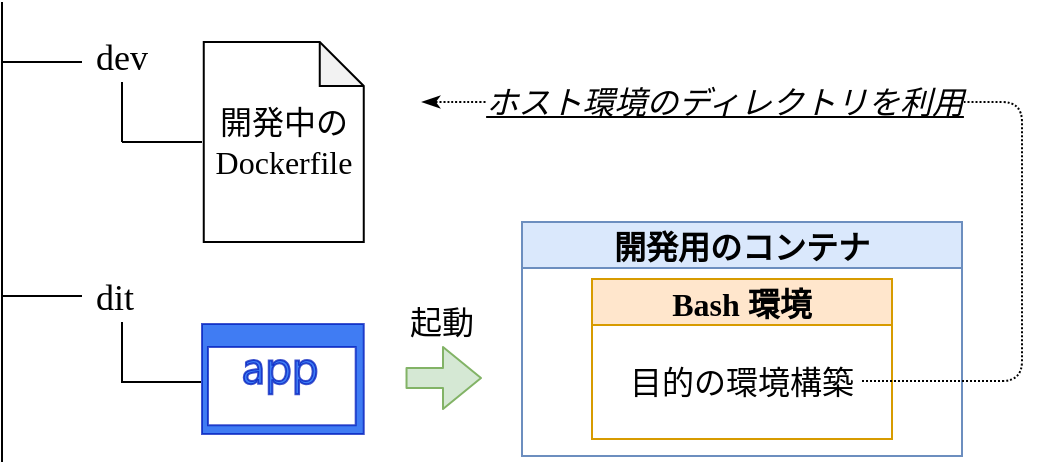 <mxfile>
    <diagram id="PAKm86orNQraGQCCFK2e" name="ページ1">
        <mxGraphModel dx="549" dy="599" grid="1" gridSize="10" guides="1" tooltips="1" connect="1" arrows="1" fold="1" page="1" pageScale="1" pageWidth="583" pageHeight="413" math="0" shadow="0">
            <root>
                <mxCell id="0"/>
                <mxCell id="1" parent="0"/>
                <mxCell id="2" value="" style="endArrow=none;html=1;fontFamily=Noto Sans JP;fontSource=https%3A%2F%2Ffonts.googleapis.com%2Fcss%3Ffamily%3DNoto%2BSans%2BJP;" parent="1" edge="1">
                    <mxGeometry width="50" height="50" relative="1" as="geometry">
                        <mxPoint x="10" y="240" as="sourcePoint"/>
                        <mxPoint x="10" y="10" as="targetPoint"/>
                    </mxGeometry>
                </mxCell>
                <mxCell id="3" value="" style="endArrow=none;html=1;fontFamily=Noto Sans JP;fontSource=https%3A%2F%2Ffonts.googleapis.com%2Fcss%3Ffamily%3DNoto%2BSans%2BJP;" parent="1" edge="1">
                    <mxGeometry width="50" height="50" relative="1" as="geometry">
                        <mxPoint x="10" y="40" as="sourcePoint"/>
                        <mxPoint x="50" y="40" as="targetPoint"/>
                    </mxGeometry>
                </mxCell>
                <mxCell id="4" value="" style="endArrow=none;html=1;fontFamily=Noto Sans JP;fontSource=https%3A%2F%2Ffonts.googleapis.com%2Fcss%3Ffamily%3DNoto%2BSans%2BJP;" parent="1" edge="1">
                    <mxGeometry width="50" height="50" relative="1" as="geometry">
                        <mxPoint x="10" y="157" as="sourcePoint"/>
                        <mxPoint x="50" y="157" as="targetPoint"/>
                    </mxGeometry>
                </mxCell>
                <mxCell id="7" value="&lt;div style=&quot;text-align: left;&quot;&gt;&lt;span style=&quot;font-size: 18px; background-color: initial;&quot;&gt;dev&lt;/span&gt;&lt;/div&gt;" style="text;html=1;strokeColor=none;fillColor=none;align=center;verticalAlign=middle;whiteSpace=wrap;rounded=0;fontFamily=Noto Sans JP;fontSource=https%3A%2F%2Ffonts.googleapis.com%2Fcss%3Ffamily%3DNoto%2BSans%2BJP;" parent="1" vertex="1">
                    <mxGeometry x="55" y="30" width="30" height="15" as="geometry"/>
                </mxCell>
                <mxCell id="9" value="" style="endArrow=none;html=1;fontSize=16;fontFamily=Noto Sans JP;fontSource=https%3A%2F%2Ffonts.googleapis.com%2Fcss%3Ffamily%3DNoto%2BSans%2BJP;" parent="1" edge="1">
                    <mxGeometry width="50" height="50" relative="1" as="geometry">
                        <mxPoint x="70" y="80" as="sourcePoint"/>
                        <mxPoint x="70" y="50" as="targetPoint"/>
                    </mxGeometry>
                </mxCell>
                <mxCell id="12" value="" style="endArrow=none;html=1;fontFamily=Noto Sans JP;fontSource=https%3A%2F%2Ffonts.googleapis.com%2Fcss%3Ffamily%3DNoto%2BSans%2BJP;" parent="1" edge="1">
                    <mxGeometry width="50" height="50" relative="1" as="geometry">
                        <mxPoint x="70" y="80" as="sourcePoint"/>
                        <mxPoint x="110" y="80" as="targetPoint"/>
                    </mxGeometry>
                </mxCell>
                <mxCell id="21" value="" style="endArrow=none;html=1;fontSize=16;fontFamily=Noto Sans JP;fontSource=https%3A%2F%2Ffonts.googleapis.com%2Fcss%3Ffamily%3DNoto%2BSans%2BJP;" parent="1" edge="1">
                    <mxGeometry width="50" height="50" relative="1" as="geometry">
                        <mxPoint x="70" y="200" as="sourcePoint"/>
                        <mxPoint x="70" y="170" as="targetPoint"/>
                    </mxGeometry>
                </mxCell>
                <mxCell id="22" value="" style="endArrow=none;html=1;fontFamily=Noto Sans JP;fontSource=https%3A%2F%2Ffonts.googleapis.com%2Fcss%3Ffamily%3DNoto%2BSans%2BJP;" parent="1" edge="1">
                    <mxGeometry width="50" height="50" relative="1" as="geometry">
                        <mxPoint x="69.5" y="200" as="sourcePoint"/>
                        <mxPoint x="109.5" y="200" as="targetPoint"/>
                    </mxGeometry>
                </mxCell>
                <mxCell id="26" value="" style="sketch=0;aspect=fixed;pointerEvents=1;shadow=0;dashed=0;html=1;labelPosition=center;verticalLabelPosition=bottom;verticalAlign=top;align=center;fillColor=#0050ef;shape=mxgraph.mscae.enterprise.application;fontSize=16;strokeColor=#001DBC;fontColor=#ffffff;opacity=75;fontFamily=Noto Sans JP;fontSource=https%3A%2F%2Ffonts.googleapis.com%2Fcss%3Ffamily%3DNoto%2BSans%2BJP;" parent="1" vertex="1">
                    <mxGeometry x="110" y="171" width="80.88" height="55" as="geometry"/>
                </mxCell>
                <mxCell id="29" value="開発用のコンテナ" style="swimlane;strokeColor=#6c8ebf;fontSize=16;fillColor=#dae8fc;fontFamily=Noto Sans JP;fontSource=https%3A%2F%2Ffonts.googleapis.com%2Fcss%3Ffamily%3DNoto%2BSans%2BJP;" parent="1" vertex="1">
                    <mxGeometry x="270" y="120" width="220" height="117" as="geometry"/>
                </mxCell>
                <mxCell id="30" value="Bash 環境" style="swimlane;strokeColor=#d79b00;fontSize=16;fillColor=#ffe6cc;fontFamily=Noto Sans JP;fontSource=https%3A%2F%2Ffonts.googleapis.com%2Fcss%3Ffamily%3DNoto%2BSans%2BJP;" parent="29" vertex="1">
                    <mxGeometry x="35" y="28.5" width="150" height="80" as="geometry"/>
                </mxCell>
                <mxCell id="37" value="&lt;font color=&quot;#000000&quot;&gt;目的の環境構築&lt;/font&gt;" style="text;html=1;strokeColor=none;fillColor=none;align=center;verticalAlign=middle;whiteSpace=wrap;rounded=0;fontSize=16;fontColor=#FF0000;fontFamily=Noto Sans JP;fontSource=https%3A%2F%2Ffonts.googleapis.com%2Fcss%3Ffamily%3DNoto%2BSans%2BJP;" parent="30" vertex="1">
                    <mxGeometry x="15" y="36" width="120" height="30" as="geometry"/>
                </mxCell>
                <mxCell id="34" value="" style="shape=flexArrow;endArrow=classic;html=1;fontSize=16;fillColor=#d5e8d4;strokeColor=#82b366;fontFamily=Noto Sans JP;fontSource=https%3A%2F%2Ffonts.googleapis.com%2Fcss%3Ffamily%3DNoto%2BSans%2BJP;" parent="1" edge="1">
                    <mxGeometry width="50" height="50" relative="1" as="geometry">
                        <mxPoint x="211.76" y="198" as="sourcePoint"/>
                        <mxPoint x="250" y="198" as="targetPoint"/>
                    </mxGeometry>
                </mxCell>
                <mxCell id="35" value="起動" style="text;html=1;strokeColor=none;fillColor=none;align=center;verticalAlign=middle;whiteSpace=wrap;rounded=0;fontSize=16;fontFamily=Noto Sans JP;fontSource=https%3A%2F%2Ffonts.googleapis.com%2Fcss%3Ffamily%3DNoto%2BSans%2BJP;" parent="1" vertex="1">
                    <mxGeometry x="210" y="160" width="40" height="20" as="geometry"/>
                </mxCell>
                <mxCell id="55" style="edgeStyle=orthogonalEdgeStyle;html=1;dashed=1;dashPattern=1 1;fontSize=14;startArrow=none;startFill=0;endArrow=classicThin;endFill=1;fontFamily=Noto Sans JP;fontSource=https%3A%2F%2Ffonts.googleapis.com%2Fcss%3Ffamily%3DNoto%2BSans%2BJP;" parent="1" source="37" edge="1">
                    <mxGeometry relative="1" as="geometry">
                        <mxPoint x="220" y="60" as="targetPoint"/>
                        <Array as="points">
                            <mxPoint x="520" y="200"/>
                            <mxPoint x="520" y="60"/>
                            <mxPoint x="240" y="60"/>
                        </Array>
                    </mxGeometry>
                </mxCell>
                <mxCell id="56" value="&lt;font style=&quot;&quot;&gt;&lt;font size=&quot;1&quot; style=&quot;&quot;&gt;&lt;i style=&quot;&quot;&gt;&lt;u style=&quot;font-size: 16px;&quot;&gt;ホスト環境のディレクトリを利用&lt;/u&gt;&lt;/i&gt;&lt;/font&gt;&lt;br&gt;&lt;/font&gt;" style="edgeLabel;html=1;align=center;verticalAlign=middle;resizable=0;points=[];fontSize=14;fontFamily=Noto Sans JP;fontSource=https%3A%2F%2Ffonts.googleapis.com%2Fcss%3Ffamily%3DNoto%2BSans%2BJP;" parent="55" vertex="1" connectable="0">
                    <mxGeometry x="0.609" relative="1" as="geometry">
                        <mxPoint x="49" as="offset"/>
                    </mxGeometry>
                </mxCell>
                <mxCell id="59" value="&lt;div style=&quot;&quot;&gt;&lt;span style=&quot;font-size: 18px; background-color: initial;&quot;&gt;dit&lt;/span&gt;&lt;/div&gt;" style="text;html=1;strokeColor=none;fillColor=none;align=left;verticalAlign=middle;whiteSpace=wrap;rounded=0;fontFamily=Noto Sans JP;fontSource=https%3A%2F%2Ffonts.googleapis.com%2Fcss%3Ffamily%3DNoto%2BSans%2BJP;" parent="1" vertex="1">
                    <mxGeometry x="55" y="150" width="25" height="15" as="geometry"/>
                </mxCell>
                <mxCell id="60" value="&lt;font style=&quot;font-size: 16px;&quot;&gt;開発中の&lt;br&gt;Dockerfile&lt;/font&gt;" style="shape=note;whiteSpace=wrap;html=1;backgroundOutline=1;darkOpacity=0.05;size=22;fontFamily=Noto Sans JP;fontSource=https%3A%2F%2Ffonts.googleapis.com%2Fcss%3Ffamily%3DNoto%2BSans%2BJP;" parent="1" vertex="1">
                    <mxGeometry x="110.88" y="30" width="80" height="100" as="geometry"/>
                </mxCell>
            </root>
        </mxGraphModel>
    </diagram>
</mxfile>